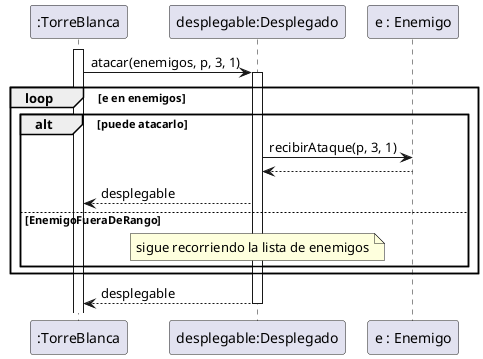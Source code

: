 @startuml

activate ":TorreBlanca"
":TorreBlanca" -> "desplegable:Desplegado" : atacar(enemigos, p, 3, 1)
activate "desplegable:Desplegado"
loop e en enemigos
         alt puede atacarlo
            "desplegable:Desplegado" -> "e : Enemigo": recibirAtaque(p, 3, 1)
            "e : Enemigo" --> "desplegable:Desplegado"
            "desplegable:Desplegado" --> ":TorreBlanca" : desplegable

         else EnemigoFueraDeRango
         note over "desplegable:Desplegado" : sigue recorriendo la lista de enemigos

        end
end

"desplegable:Desplegado" --> ":TorreBlanca" : desplegable
deactivate "desplegable:Desplegado"

@enduml